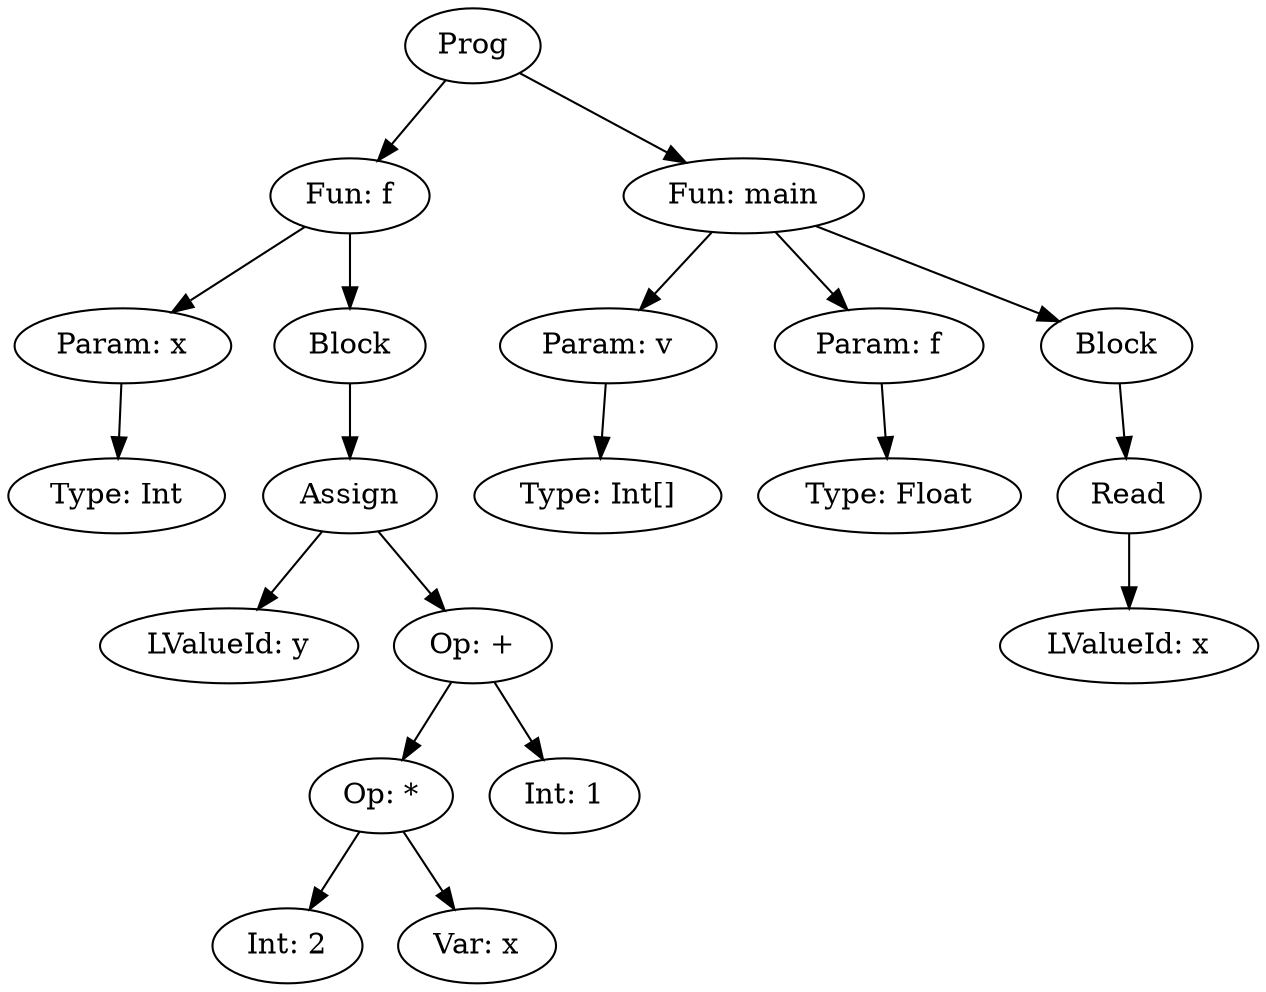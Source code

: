 digraph AST {
"Prog529116035" [label="Prog"];
"Fun943010986" [label="Fun: f"];
"Prog529116035" -> "Fun943010986";
"Param1807837413" [label="Param: x"];
"Fun943010986" -> "Param1807837413";
"Type2066940133" [label="Type: Int"];
"Param1807837413" -> "Type2066940133";
"CmdBlock48612937" [label="Block"];
"Fun943010986" -> "CmdBlock48612937";
"CmdAssign325333723" [label="Assign"];
"CmdBlock48612937" -> "CmdAssign325333723";
"LValueId1937962514" [label="LValueId: y"];
"CmdAssign325333723" -> "LValueId1937962514";
"ExpBinOp274064559" [label="Op: +"];
"CmdAssign325333723" -> "ExpBinOp274064559";
"ExpBinOp1018081122" [label="Op: *"];
"ExpBinOp274064559" -> "ExpBinOp1018081122";
"ExpInt242131142" [label="Int: 2"];
"ExpBinOp1018081122" -> "ExpInt242131142";
"ExpVar1837543557" [label="Var: x"];
"ExpBinOp1018081122" -> "ExpVar1837543557";
"ExpInt1971489295" [label="Int: 1"];
"ExpBinOp274064559" -> "ExpInt1971489295";
"Fun985655350" [label="Fun: main"];
"Prog529116035" -> "Fun985655350";
"Param804611486" [label="Param: v"];
"Fun985655350" -> "Param804611486";
"Type2008017533" [label="Type: Int[]"];
"Param804611486" -> "Type2008017533";
"Param370988149" [label="Param: f"];
"Fun985655350" -> "Param370988149";
"Type1395089624" [label="Type: Float"];
"Param370988149" -> "Type1395089624";
"CmdBlock1476011703" [label="Block"];
"Fun985655350" -> "CmdBlock1476011703";
"CmdRead1603195447" [label="Read"];
"CmdBlock1476011703" -> "CmdRead1603195447";
"LValueId792791759" [label="LValueId: x"];
"CmdRead1603195447" -> "LValueId792791759";
}
